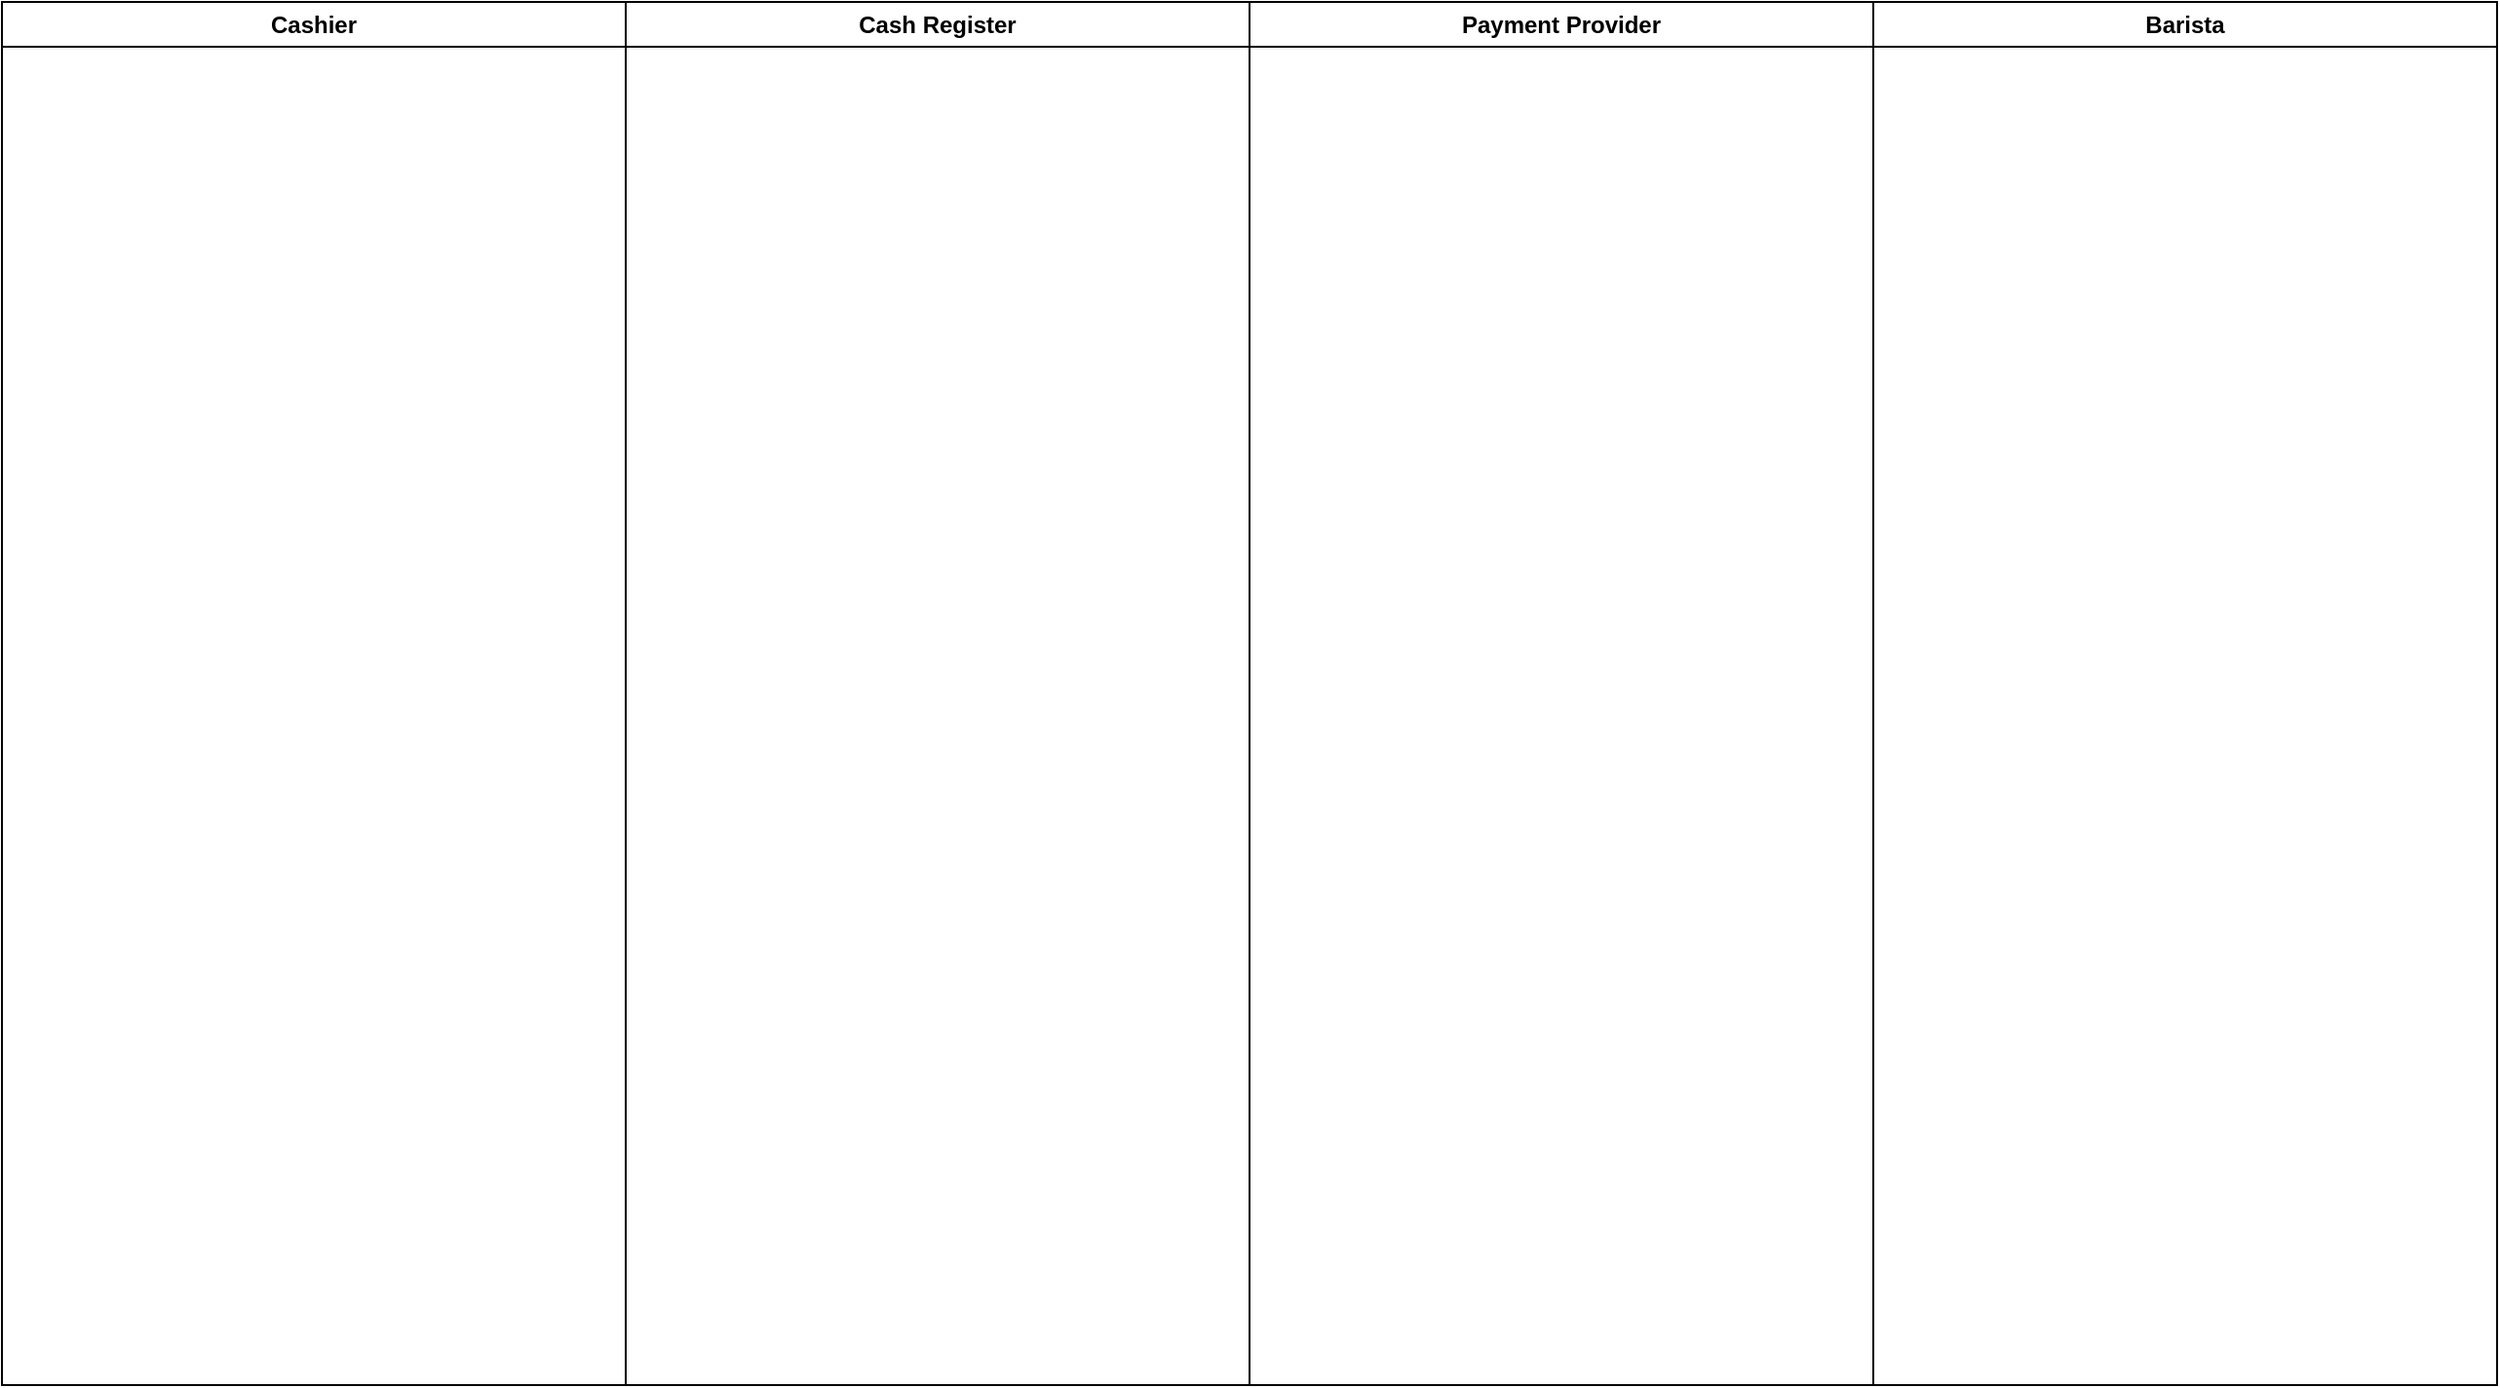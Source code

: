 <mxfile version="26.3.0">
  <diagram id="6a731a19-8d31-9384-78a2-239565b7b9f0" name="Page-1">
    <mxGraphModel dx="2066" dy="1220" grid="1" gridSize="10" guides="1" tooltips="1" connect="1" arrows="1" fold="1" page="1" pageScale="1" pageWidth="1169" pageHeight="827" background="none" math="0" shadow="0">
      <root>
        <mxCell id="0" />
        <mxCell id="1" parent="0" />
        <mxCell id="QMoyi2XgnDFTkMKc4ycw-55" value="Cashier" style="swimlane;whiteSpace=wrap;html=1;" vertex="1" parent="1">
          <mxGeometry x="50" y="70" width="320" height="710" as="geometry" />
        </mxCell>
        <mxCell id="QMoyi2XgnDFTkMKc4ycw-56" value="Cash Register" style="swimlane;whiteSpace=wrap;html=1;" vertex="1" parent="1">
          <mxGeometry x="370" y="70" width="320" height="710" as="geometry" />
        </mxCell>
        <mxCell id="QMoyi2XgnDFTkMKc4ycw-57" value="Payment Provider" style="swimlane;whiteSpace=wrap;html=1;" vertex="1" parent="1">
          <mxGeometry x="690" y="70" width="320" height="710" as="geometry" />
        </mxCell>
        <mxCell id="QMoyi2XgnDFTkMKc4ycw-58" value="Barista" style="swimlane;whiteSpace=wrap;html=1;" vertex="1" parent="1">
          <mxGeometry x="1010" y="70" width="320" height="710" as="geometry" />
        </mxCell>
      </root>
    </mxGraphModel>
  </diagram>
</mxfile>
